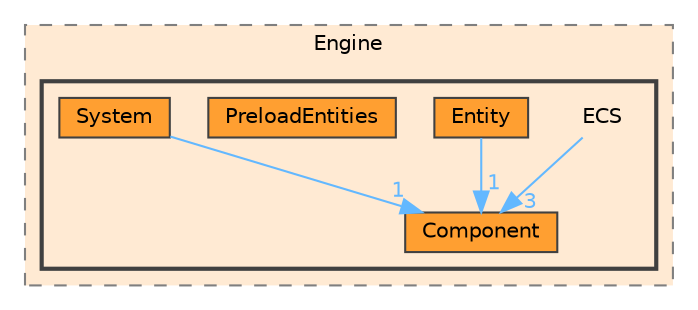 digraph "R-Type/Engine/ECS"
{
 // LATEX_PDF_SIZE
  bgcolor="transparent";
  edge [fontname=Helvetica,fontsize=10,labelfontname=Helvetica,labelfontsize=10];
  node [fontname=Helvetica,fontsize=10,shape=box,height=0.2,width=0.4];
  compound=true
  subgraph clusterdir_499ff73f78e0b1718fe7df35152ffc0a {
    graph [ bgcolor="#ffead3", pencolor="grey50", label="Engine", fontname=Helvetica,fontsize=10 style="filled,dashed", URL="dir_499ff73f78e0b1718fe7df35152ffc0a.html",tooltip=""]
  subgraph clusterdir_a7793a2d5ce20173a47e3c5d4033a58c {
    graph [ bgcolor="#ffead3", pencolor="grey25", label="", fontname=Helvetica,fontsize=10 style="filled,bold", URL="dir_a7793a2d5ce20173a47e3c5d4033a58c.html",tooltip=""]
    dir_a7793a2d5ce20173a47e3c5d4033a58c [shape=plaintext, label="ECS"];
  dir_021599018e266890d8f1774a2d1ccd08 [label="Component", fillcolor="#ff9f31", color="grey25", style="filled", URL="dir_021599018e266890d8f1774a2d1ccd08.html",tooltip=""];
  dir_ee9cc0b7294c710756bd27ea049c632e [label="Entity", fillcolor="#ff9f31", color="grey25", style="filled", URL="dir_ee9cc0b7294c710756bd27ea049c632e.html",tooltip=""];
  dir_34d994199283dc9aa5ed0cf43c25aaff [label="PreloadEntities", fillcolor="#ff9f31", color="grey25", style="filled", URL="dir_34d994199283dc9aa5ed0cf43c25aaff.html",tooltip=""];
  dir_628ac78da6848c9bc4923d1396a2f9cb [label="System", fillcolor="#ff9f31", color="grey25", style="filled", URL="dir_628ac78da6848c9bc4923d1396a2f9cb.html",tooltip=""];
  }
  }
  dir_a7793a2d5ce20173a47e3c5d4033a58c->dir_021599018e266890d8f1774a2d1ccd08 [headlabel="3", labeldistance=1.5 headhref="dir_000002_000001.html" color="steelblue1" fontcolor="steelblue1"];
  dir_ee9cc0b7294c710756bd27ea049c632e->dir_021599018e266890d8f1774a2d1ccd08 [headlabel="1", labeldistance=1.5 headhref="dir_000005_000001.html" color="steelblue1" fontcolor="steelblue1"];
  dir_628ac78da6848c9bc4923d1396a2f9cb->dir_021599018e266890d8f1774a2d1ccd08 [headlabel="1", labeldistance=1.5 headhref="dir_000016_000001.html" color="steelblue1" fontcolor="steelblue1"];
}
